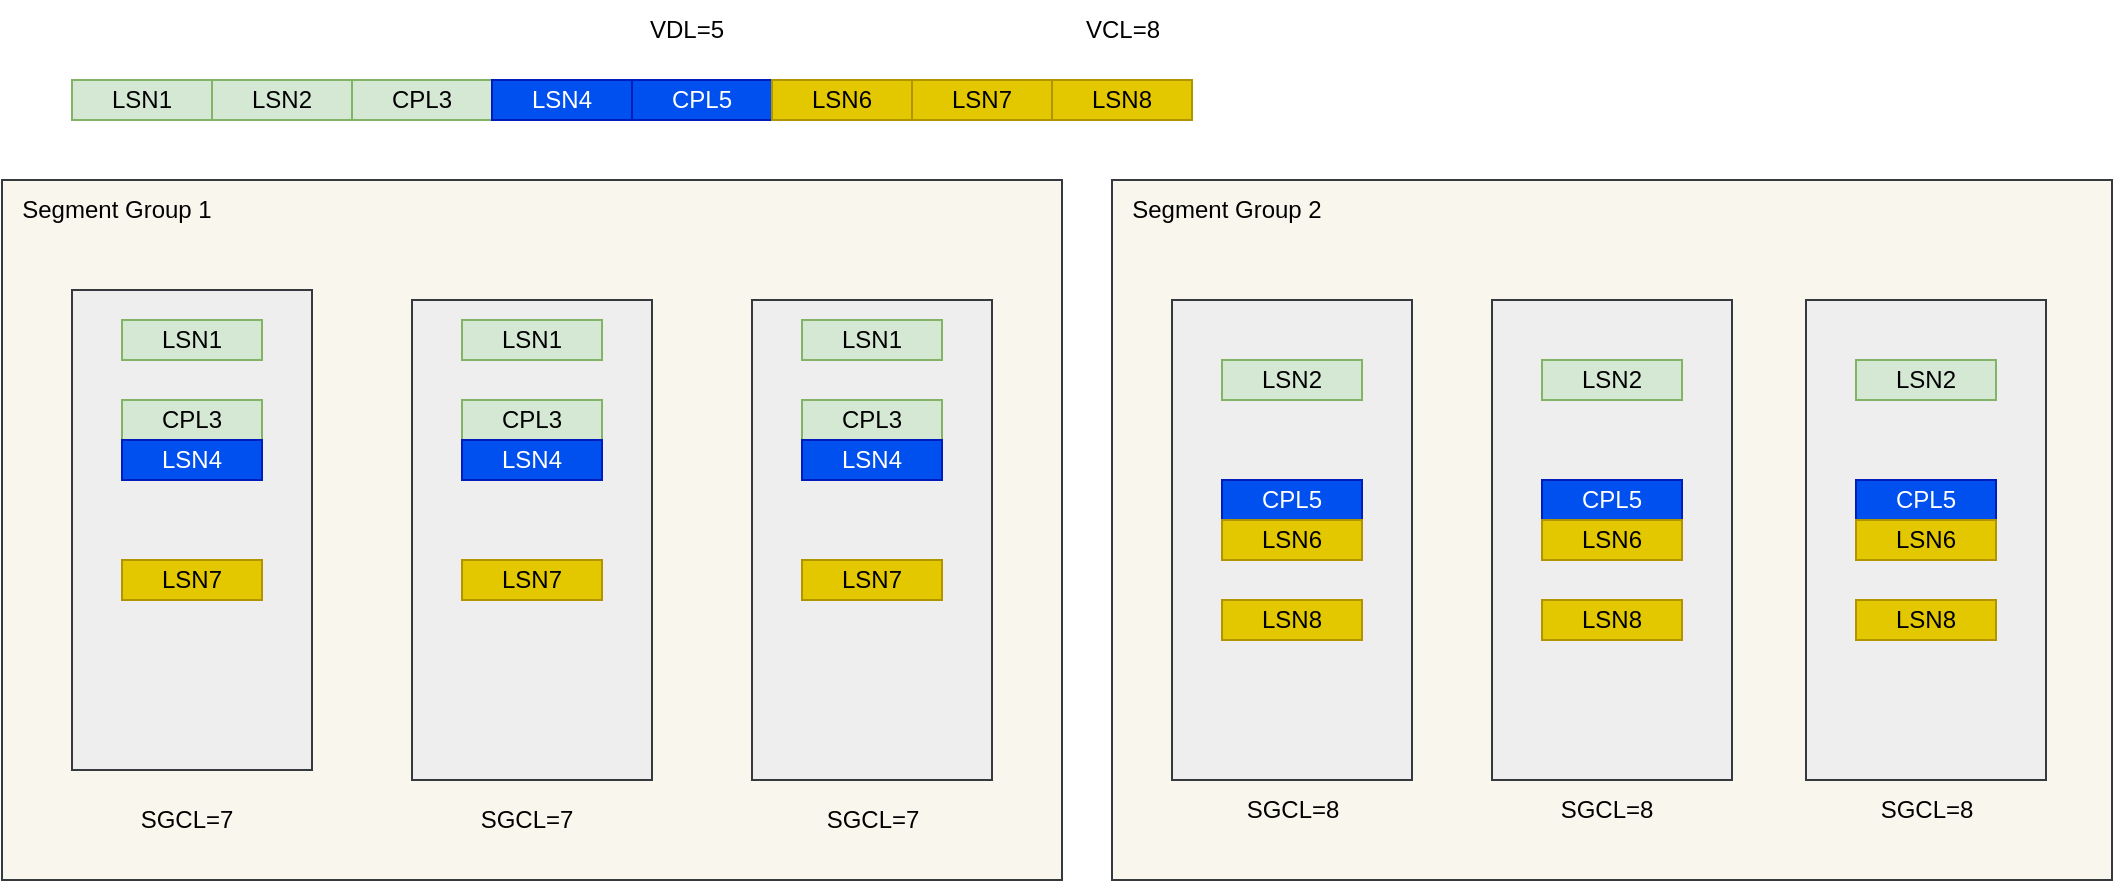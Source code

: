 <mxfile version="17.4.2" type="github">
  <diagram id="xqrIzZdPpsmwQ_epqfl2" name="Page-1">
    <mxGraphModel dx="2013" dy="795" grid="1" gridSize="10" guides="1" tooltips="1" connect="1" arrows="1" fold="1" page="1" pageScale="1" pageWidth="827" pageHeight="1169" math="0" shadow="0">
      <root>
        <mxCell id="0" />
        <mxCell id="1" parent="0" />
        <mxCell id="g0JxfREbLSvy3Uvs3f1J-1" value="" style="rounded=0;whiteSpace=wrap;html=1;fillColor=#f9f7ed;strokeColor=#36393d;" vertex="1" parent="1">
          <mxGeometry x="-75" y="250" width="530" height="350" as="geometry" />
        </mxCell>
        <mxCell id="g0JxfREbLSvy3Uvs3f1J-2" value="" style="rounded=0;whiteSpace=wrap;html=1;fillColor=#f9f7ed;strokeColor=#36393d;" vertex="1" parent="1">
          <mxGeometry x="480" y="250" width="500" height="350" as="geometry" />
        </mxCell>
        <mxCell id="g0JxfREbLSvy3Uvs3f1J-4" value="" style="rounded=0;whiteSpace=wrap;html=1;fillColor=#eeeeee;strokeColor=#36393d;" vertex="1" parent="1">
          <mxGeometry x="-40" y="305" width="120" height="240" as="geometry" />
        </mxCell>
        <mxCell id="g0JxfREbLSvy3Uvs3f1J-5" value="" style="rounded=0;whiteSpace=wrap;html=1;fillColor=#eeeeee;strokeColor=#36393d;" vertex="1" parent="1">
          <mxGeometry x="130" y="310" width="120" height="240" as="geometry" />
        </mxCell>
        <mxCell id="g0JxfREbLSvy3Uvs3f1J-6" value="" style="rounded=0;whiteSpace=wrap;html=1;fillColor=#eeeeee;strokeColor=#36393d;" vertex="1" parent="1">
          <mxGeometry x="300" y="310" width="120" height="240" as="geometry" />
        </mxCell>
        <mxCell id="g0JxfREbLSvy3Uvs3f1J-7" value="" style="rounded=0;whiteSpace=wrap;html=1;fillColor=#eeeeee;strokeColor=#36393d;" vertex="1" parent="1">
          <mxGeometry x="510" y="310" width="120" height="240" as="geometry" />
        </mxCell>
        <mxCell id="g0JxfREbLSvy3Uvs3f1J-8" value="" style="rounded=0;whiteSpace=wrap;html=1;fillColor=#eeeeee;strokeColor=#36393d;" vertex="1" parent="1">
          <mxGeometry x="670" y="310" width="120" height="240" as="geometry" />
        </mxCell>
        <mxCell id="g0JxfREbLSvy3Uvs3f1J-9" value="" style="rounded=0;whiteSpace=wrap;html=1;fillColor=#eeeeee;strokeColor=#36393d;" vertex="1" parent="1">
          <mxGeometry x="827" y="310" width="120" height="240" as="geometry" />
        </mxCell>
        <mxCell id="g0JxfREbLSvy3Uvs3f1J-10" value="LSN1" style="rounded=0;whiteSpace=wrap;html=1;fillColor=#d5e8d4;strokeColor=#82b366;" vertex="1" parent="1">
          <mxGeometry x="-15" y="320" width="70" height="20" as="geometry" />
        </mxCell>
        <mxCell id="g0JxfREbLSvy3Uvs3f1J-12" value="CPL3" style="rounded=0;whiteSpace=wrap;html=1;fillColor=#d5e8d4;strokeColor=#82b366;" vertex="1" parent="1">
          <mxGeometry x="-15" y="360" width="70" height="20" as="geometry" />
        </mxCell>
        <mxCell id="g0JxfREbLSvy3Uvs3f1J-13" value="LSN4" style="rounded=0;whiteSpace=wrap;html=1;fillColor=#0050ef;fontColor=#ffffff;strokeColor=#001DBC;" vertex="1" parent="1">
          <mxGeometry x="-15" y="380" width="70" height="20" as="geometry" />
        </mxCell>
        <mxCell id="g0JxfREbLSvy3Uvs3f1J-16" value="LSN7" style="rounded=0;whiteSpace=wrap;html=1;fillColor=#e3c800;fontColor=#000000;strokeColor=#B09500;" vertex="1" parent="1">
          <mxGeometry x="-15" y="440" width="70" height="20" as="geometry" />
        </mxCell>
        <mxCell id="g0JxfREbLSvy3Uvs3f1J-17" value="LSN1" style="rounded=0;whiteSpace=wrap;html=1;fillColor=#d5e8d4;strokeColor=#82b366;" vertex="1" parent="1">
          <mxGeometry x="155" y="320" width="70" height="20" as="geometry" />
        </mxCell>
        <mxCell id="g0JxfREbLSvy3Uvs3f1J-19" value="CPL3" style="rounded=0;whiteSpace=wrap;html=1;fillColor=#d5e8d4;strokeColor=#82b366;" vertex="1" parent="1">
          <mxGeometry x="155" y="360" width="70" height="20" as="geometry" />
        </mxCell>
        <mxCell id="g0JxfREbLSvy3Uvs3f1J-20" value="LSN4" style="rounded=0;whiteSpace=wrap;html=1;fillColor=#0050ef;fontColor=#ffffff;strokeColor=#001DBC;" vertex="1" parent="1">
          <mxGeometry x="155" y="380" width="70" height="20" as="geometry" />
        </mxCell>
        <mxCell id="g0JxfREbLSvy3Uvs3f1J-23" value="LSN7" style="rounded=0;whiteSpace=wrap;html=1;fillColor=#e3c800;fontColor=#000000;strokeColor=#B09500;" vertex="1" parent="1">
          <mxGeometry x="155" y="440" width="70" height="20" as="geometry" />
        </mxCell>
        <mxCell id="g0JxfREbLSvy3Uvs3f1J-24" value="LSN1" style="rounded=0;whiteSpace=wrap;html=1;fillColor=#d5e8d4;strokeColor=#82b366;" vertex="1" parent="1">
          <mxGeometry x="325" y="320" width="70" height="20" as="geometry" />
        </mxCell>
        <mxCell id="g0JxfREbLSvy3Uvs3f1J-26" value="CPL3" style="rounded=0;whiteSpace=wrap;html=1;fillColor=#d5e8d4;strokeColor=#82b366;" vertex="1" parent="1">
          <mxGeometry x="325" y="360" width="70" height="20" as="geometry" />
        </mxCell>
        <mxCell id="g0JxfREbLSvy3Uvs3f1J-27" value="LSN4" style="rounded=0;whiteSpace=wrap;html=1;fillColor=#0050ef;fontColor=#ffffff;strokeColor=#001DBC;" vertex="1" parent="1">
          <mxGeometry x="325" y="380" width="70" height="20" as="geometry" />
        </mxCell>
        <mxCell id="g0JxfREbLSvy3Uvs3f1J-30" value="LSN7" style="rounded=0;whiteSpace=wrap;html=1;fillColor=#e3c800;fontColor=#000000;strokeColor=#B09500;" vertex="1" parent="1">
          <mxGeometry x="325" y="440" width="70" height="20" as="geometry" />
        </mxCell>
        <mxCell id="g0JxfREbLSvy3Uvs3f1J-32" value="LSN2" style="rounded=0;whiteSpace=wrap;html=1;fillColor=#d5e8d4;strokeColor=#82b366;" vertex="1" parent="1">
          <mxGeometry x="535" y="340" width="70" height="20" as="geometry" />
        </mxCell>
        <mxCell id="g0JxfREbLSvy3Uvs3f1J-35" value="CPL5" style="rounded=0;whiteSpace=wrap;html=1;fillColor=#0050ef;fontColor=#ffffff;strokeColor=#001DBC;" vertex="1" parent="1">
          <mxGeometry x="535" y="400" width="70" height="20" as="geometry" />
        </mxCell>
        <mxCell id="g0JxfREbLSvy3Uvs3f1J-36" value="LSN6" style="rounded=0;whiteSpace=wrap;html=1;fillColor=#e3c800;fontColor=#000000;strokeColor=#B09500;" vertex="1" parent="1">
          <mxGeometry x="535" y="420" width="70" height="20" as="geometry" />
        </mxCell>
        <mxCell id="g0JxfREbLSvy3Uvs3f1J-39" value="LSN2" style="rounded=0;whiteSpace=wrap;html=1;fillColor=#d5e8d4;strokeColor=#82b366;" vertex="1" parent="1">
          <mxGeometry x="695" y="340" width="70" height="20" as="geometry" />
        </mxCell>
        <mxCell id="g0JxfREbLSvy3Uvs3f1J-42" value="CPL5" style="rounded=0;whiteSpace=wrap;html=1;fillColor=#0050ef;fontColor=#ffffff;strokeColor=#001DBC;" vertex="1" parent="1">
          <mxGeometry x="695" y="400" width="70" height="20" as="geometry" />
        </mxCell>
        <mxCell id="g0JxfREbLSvy3Uvs3f1J-43" value="LSN6" style="rounded=0;whiteSpace=wrap;html=1;fillColor=#e3c800;fontColor=#000000;strokeColor=#B09500;" vertex="1" parent="1">
          <mxGeometry x="695" y="420" width="70" height="20" as="geometry" />
        </mxCell>
        <mxCell id="g0JxfREbLSvy3Uvs3f1J-46" value="LSN2" style="rounded=0;whiteSpace=wrap;html=1;fillColor=#d5e8d4;strokeColor=#82b366;" vertex="1" parent="1">
          <mxGeometry x="852" y="340" width="70" height="20" as="geometry" />
        </mxCell>
        <mxCell id="g0JxfREbLSvy3Uvs3f1J-49" value="CPL5" style="rounded=0;whiteSpace=wrap;html=1;fillColor=#0050ef;fontColor=#ffffff;strokeColor=#001DBC;" vertex="1" parent="1">
          <mxGeometry x="852" y="400" width="70" height="20" as="geometry" />
        </mxCell>
        <mxCell id="g0JxfREbLSvy3Uvs3f1J-50" value="LSN6" style="rounded=0;whiteSpace=wrap;html=1;fillColor=#e3c800;fontColor=#000000;strokeColor=#B09500;" vertex="1" parent="1">
          <mxGeometry x="852" y="420" width="70" height="20" as="geometry" />
        </mxCell>
        <mxCell id="g0JxfREbLSvy3Uvs3f1J-52" value="LSN1" style="rounded=0;whiteSpace=wrap;html=1;fillColor=#d5e8d4;strokeColor=#82b366;" vertex="1" parent="1">
          <mxGeometry x="-40" y="200" width="70" height="20" as="geometry" />
        </mxCell>
        <mxCell id="g0JxfREbLSvy3Uvs3f1J-53" value="LSN2" style="rounded=0;whiteSpace=wrap;html=1;fillColor=#d5e8d4;strokeColor=#82b366;" vertex="1" parent="1">
          <mxGeometry x="30" y="200" width="70" height="20" as="geometry" />
        </mxCell>
        <mxCell id="g0JxfREbLSvy3Uvs3f1J-54" value="CPL3" style="rounded=0;whiteSpace=wrap;html=1;fillColor=#d5e8d4;strokeColor=#82b366;" vertex="1" parent="1">
          <mxGeometry x="100" y="200" width="70" height="20" as="geometry" />
        </mxCell>
        <mxCell id="g0JxfREbLSvy3Uvs3f1J-55" value="LSN4" style="rounded=0;whiteSpace=wrap;html=1;fillColor=#0050ef;fontColor=#ffffff;strokeColor=#001DBC;" vertex="1" parent="1">
          <mxGeometry x="170" y="200" width="70" height="20" as="geometry" />
        </mxCell>
        <mxCell id="g0JxfREbLSvy3Uvs3f1J-56" value="CPL5" style="rounded=0;whiteSpace=wrap;html=1;fillColor=#0050ef;fontColor=#ffffff;strokeColor=#001DBC;" vertex="1" parent="1">
          <mxGeometry x="240" y="200" width="70" height="20" as="geometry" />
        </mxCell>
        <mxCell id="g0JxfREbLSvy3Uvs3f1J-57" value="LSN6" style="rounded=0;whiteSpace=wrap;html=1;fillColor=#e3c800;fontColor=#000000;strokeColor=#B09500;" vertex="1" parent="1">
          <mxGeometry x="310" y="200" width="70" height="20" as="geometry" />
        </mxCell>
        <mxCell id="g0JxfREbLSvy3Uvs3f1J-58" value="LSN7" style="rounded=0;whiteSpace=wrap;html=1;fillColor=#e3c800;fontColor=#000000;strokeColor=#B09500;" vertex="1" parent="1">
          <mxGeometry x="380" y="200" width="70" height="20" as="geometry" />
        </mxCell>
        <mxCell id="g0JxfREbLSvy3Uvs3f1J-59" value="LSN8" style="rounded=0;whiteSpace=wrap;html=1;fillColor=#e3c800;fontColor=#000000;strokeColor=#B09500;" vertex="1" parent="1">
          <mxGeometry x="450" y="200" width="70" height="20" as="geometry" />
        </mxCell>
        <mxCell id="g0JxfREbLSvy3Uvs3f1J-60" value="Segment Group 1" style="text;html=1;strokeColor=none;fillColor=none;align=center;verticalAlign=middle;whiteSpace=wrap;rounded=0;" vertex="1" parent="1">
          <mxGeometry x="-75" y="250" width="115" height="30" as="geometry" />
        </mxCell>
        <mxCell id="g0JxfREbLSvy3Uvs3f1J-61" value="Segment Group 2" style="text;html=1;strokeColor=none;fillColor=none;align=center;verticalAlign=middle;whiteSpace=wrap;rounded=0;" vertex="1" parent="1">
          <mxGeometry x="480" y="250" width="115" height="30" as="geometry" />
        </mxCell>
        <mxCell id="g0JxfREbLSvy3Uvs3f1J-62" value="SGCL=7" style="text;html=1;strokeColor=none;fillColor=none;align=center;verticalAlign=middle;whiteSpace=wrap;rounded=0;" vertex="1" parent="1">
          <mxGeometry x="-40" y="555" width="115" height="30" as="geometry" />
        </mxCell>
        <mxCell id="g0JxfREbLSvy3Uvs3f1J-63" value="SGCL=7" style="text;html=1;strokeColor=none;fillColor=none;align=center;verticalAlign=middle;whiteSpace=wrap;rounded=0;" vertex="1" parent="1">
          <mxGeometry x="130" y="555" width="115" height="30" as="geometry" />
        </mxCell>
        <mxCell id="g0JxfREbLSvy3Uvs3f1J-64" value="SGCL=7" style="text;html=1;strokeColor=none;fillColor=none;align=center;verticalAlign=middle;whiteSpace=wrap;rounded=0;" vertex="1" parent="1">
          <mxGeometry x="302.5" y="555" width="115" height="30" as="geometry" />
        </mxCell>
        <mxCell id="g0JxfREbLSvy3Uvs3f1J-65" value="SGCL=8" style="text;html=1;strokeColor=none;fillColor=none;align=center;verticalAlign=middle;whiteSpace=wrap;rounded=0;" vertex="1" parent="1">
          <mxGeometry x="512.5" y="550" width="115" height="30" as="geometry" />
        </mxCell>
        <mxCell id="g0JxfREbLSvy3Uvs3f1J-66" value="SGCL=8" style="text;html=1;strokeColor=none;fillColor=none;align=center;verticalAlign=middle;whiteSpace=wrap;rounded=0;" vertex="1" parent="1">
          <mxGeometry x="670" y="550" width="115" height="30" as="geometry" />
        </mxCell>
        <mxCell id="g0JxfREbLSvy3Uvs3f1J-67" value="SGCL=8" style="text;html=1;strokeColor=none;fillColor=none;align=center;verticalAlign=middle;whiteSpace=wrap;rounded=0;" vertex="1" parent="1">
          <mxGeometry x="829.5" y="550" width="115" height="30" as="geometry" />
        </mxCell>
        <mxCell id="g0JxfREbLSvy3Uvs3f1J-68" value="VCL=8" style="text;html=1;strokeColor=none;fillColor=none;align=center;verticalAlign=middle;whiteSpace=wrap;rounded=0;" vertex="1" parent="1">
          <mxGeometry x="427.5" y="160" width="115" height="30" as="geometry" />
        </mxCell>
        <mxCell id="g0JxfREbLSvy3Uvs3f1J-69" value="VDL=5" style="text;html=1;strokeColor=none;fillColor=none;align=center;verticalAlign=middle;whiteSpace=wrap;rounded=0;" vertex="1" parent="1">
          <mxGeometry x="210" y="160" width="115" height="30" as="geometry" />
        </mxCell>
        <mxCell id="g0JxfREbLSvy3Uvs3f1J-71" value="LSN8" style="rounded=0;whiteSpace=wrap;html=1;fillColor=#e3c800;fontColor=#000000;strokeColor=#B09500;" vertex="1" parent="1">
          <mxGeometry x="535" y="460" width="70" height="20" as="geometry" />
        </mxCell>
        <mxCell id="g0JxfREbLSvy3Uvs3f1J-72" value="LSN8" style="rounded=0;whiteSpace=wrap;html=1;fillColor=#e3c800;fontColor=#000000;strokeColor=#B09500;" vertex="1" parent="1">
          <mxGeometry x="695" y="460" width="70" height="20" as="geometry" />
        </mxCell>
        <mxCell id="g0JxfREbLSvy3Uvs3f1J-73" value="LSN8" style="rounded=0;whiteSpace=wrap;html=1;fillColor=#e3c800;fontColor=#000000;strokeColor=#B09500;" vertex="1" parent="1">
          <mxGeometry x="852" y="460" width="70" height="20" as="geometry" />
        </mxCell>
      </root>
    </mxGraphModel>
  </diagram>
</mxfile>
